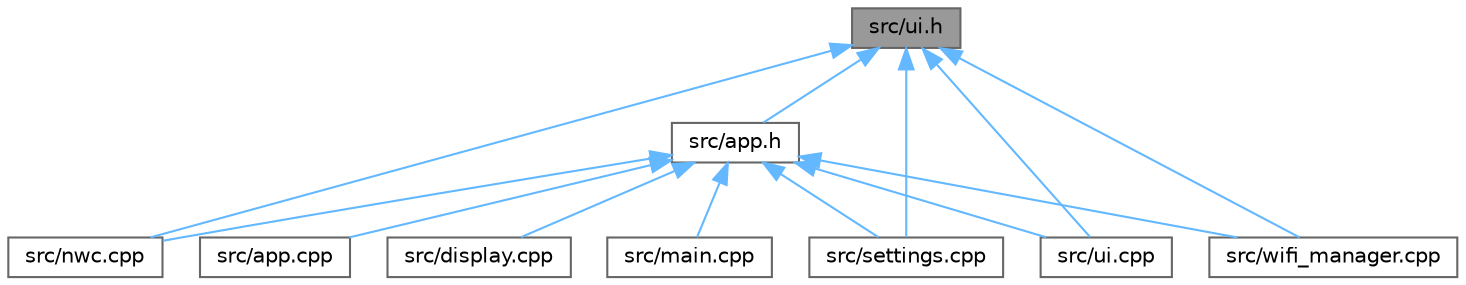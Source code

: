 digraph "src/ui.h"
{
 // LATEX_PDF_SIZE
  bgcolor="transparent";
  edge [fontname=Helvetica,fontsize=10,labelfontname=Helvetica,labelfontsize=10];
  node [fontname=Helvetica,fontsize=10,shape=box,height=0.2,width=0.4];
  Node1 [label="src/ui.h",height=0.2,width=0.4,color="gray40", fillcolor="grey60", style="filled", fontcolor="black",tooltip=" "];
  Node1 -> Node2 [dir="back",color="steelblue1",style="solid"];
  Node2 [label="src/app.h",height=0.2,width=0.4,color="grey40", fillcolor="white", style="filled",URL="$app_8h.html",tooltip=" "];
  Node2 -> Node3 [dir="back",color="steelblue1",style="solid"];
  Node3 [label="src/app.cpp",height=0.2,width=0.4,color="grey40", fillcolor="white", style="filled",URL="$app_8cpp.html",tooltip=" "];
  Node2 -> Node4 [dir="back",color="steelblue1",style="solid"];
  Node4 [label="src/display.cpp",height=0.2,width=0.4,color="grey40", fillcolor="white", style="filled",URL="$display_8cpp.html",tooltip=" "];
  Node2 -> Node5 [dir="back",color="steelblue1",style="solid"];
  Node5 [label="src/main.cpp",height=0.2,width=0.4,color="grey40", fillcolor="white", style="filled",URL="$main_8cpp.html",tooltip="NWC Powered Point of Sale Device - Main Entry Point."];
  Node2 -> Node6 [dir="back",color="steelblue1",style="solid"];
  Node6 [label="src/nwc.cpp",height=0.2,width=0.4,color="grey40", fillcolor="white", style="filled",URL="$nwc_8cpp.html",tooltip=" "];
  Node2 -> Node7 [dir="back",color="steelblue1",style="solid"];
  Node7 [label="src/settings.cpp",height=0.2,width=0.4,color="grey40", fillcolor="white", style="filled",URL="$settings_8cpp.html",tooltip=" "];
  Node2 -> Node8 [dir="back",color="steelblue1",style="solid"];
  Node8 [label="src/ui.cpp",height=0.2,width=0.4,color="grey40", fillcolor="white", style="filled",URL="$ui_8cpp.html",tooltip=" "];
  Node2 -> Node9 [dir="back",color="steelblue1",style="solid"];
  Node9 [label="src/wifi_manager.cpp",height=0.2,width=0.4,color="grey40", fillcolor="white", style="filled",URL="$wifi__manager_8cpp.html",tooltip=" "];
  Node1 -> Node6 [dir="back",color="steelblue1",style="solid"];
  Node1 -> Node7 [dir="back",color="steelblue1",style="solid"];
  Node1 -> Node8 [dir="back",color="steelblue1",style="solid"];
  Node1 -> Node9 [dir="back",color="steelblue1",style="solid"];
}
